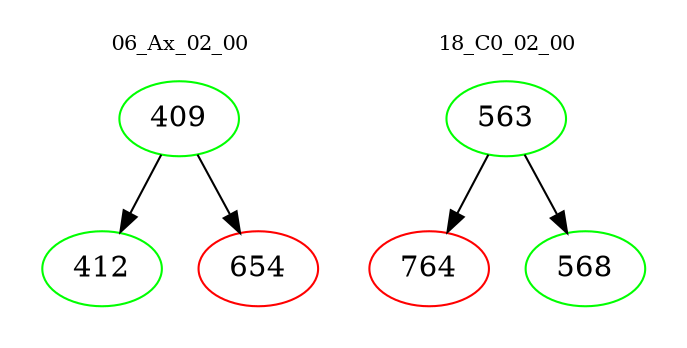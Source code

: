 digraph{
subgraph cluster_0 {
color = white
label = "06_Ax_02_00";
fontsize=10;
T0_409 [label="409", color="green"]
T0_409 -> T0_412 [color="black"]
T0_412 [label="412", color="green"]
T0_409 -> T0_654 [color="black"]
T0_654 [label="654", color="red"]
}
subgraph cluster_1 {
color = white
label = "18_C0_02_00";
fontsize=10;
T1_563 [label="563", color="green"]
T1_563 -> T1_764 [color="black"]
T1_764 [label="764", color="red"]
T1_563 -> T1_568 [color="black"]
T1_568 [label="568", color="green"]
}
}
